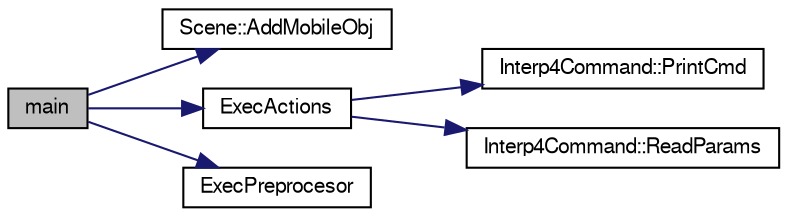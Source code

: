 digraph "main"
{
 // LATEX_PDF_SIZE
  edge [fontname="FreeSans",fontsize="10",labelfontname="FreeSans",labelfontsize="10"];
  node [fontname="FreeSans",fontsize="10",shape=record];
  rankdir="LR";
  Node1 [label="main",height=0.2,width=0.4,color="black", fillcolor="grey75", style="filled", fontcolor="black",tooltip=" "];
  Node1 -> Node2 [color="midnightblue",fontsize="10",style="solid",fontname="FreeSans"];
  Node2 [label="Scene::AddMobileObj",height=0.2,width=0.4,color="black", fillcolor="white", style="filled",URL="$classScene.html#a02ba1733e20d0edcb22b5c7f678c164f",tooltip="Metoda umozliwiajaca dodanie obiektu do zestawu mobilnych obiektow."];
  Node1 -> Node3 [color="midnightblue",fontsize="10",style="solid",fontname="FreeSans"];
  Node3 [label="ExecActions",height=0.2,width=0.4,color="black", fillcolor="white", style="filled",URL="$main_8cpp.html#a32106c2f7abf379899d66cc86710d525",tooltip=" "];
  Node3 -> Node4 [color="midnightblue",fontsize="10",style="solid",fontname="FreeSans"];
  Node4 [label="Interp4Command::PrintCmd",height=0.2,width=0.4,color="black", fillcolor="white", style="filled",URL="$classInterp4Command.html#a08fbbf2a70cdac46930b0eba6f5f361c",tooltip="Wyświetla postać bieżącego polecenia (nazwę oraz wartości parametrów)."];
  Node3 -> Node5 [color="midnightblue",fontsize="10",style="solid",fontname="FreeSans"];
  Node5 [label="Interp4Command::ReadParams",height=0.2,width=0.4,color="black", fillcolor="white", style="filled",URL="$classInterp4Command.html#a3e15ef01af10fa8961926fd9b0274ab8",tooltip="Czyta wartości parametrów danego polecenia."];
  Node1 -> Node6 [color="midnightblue",fontsize="10",style="solid",fontname="FreeSans"];
  Node6 [label="ExecPreprocesor",height=0.2,width=0.4,color="black", fillcolor="white", style="filled",URL="$main_8cpp.html#a8f82d78ce6f79fa0fb91cc1de0f83766",tooltip=" "];
}
